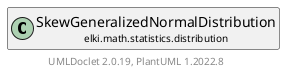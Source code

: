 @startuml
    remove .*\.(Instance|Par|Parameterizer|Factory)$
    set namespaceSeparator none
    hide empty fields
    hide empty methods

    class "<size:14>SkewGeneralizedNormalDistribution.Par\n<size:10>elki.math.statistics.distribution" as elki.math.statistics.distribution.SkewGeneralizedNormalDistribution.Par [[SkewGeneralizedNormalDistribution.Par.html]] {
        {static} +SKEW_ID: OptionID
        ~mean: double
        ~sigma: double
        ~skew: double
        +configure(Parameterization): void
        +make(): SkewGeneralizedNormalDistribution
    }

    interface "<size:14>Distribution.Parameterizer\n<size:10>elki.math.statistics.distribution" as elki.math.statistics.distribution.Distribution.Parameterizer [[Distribution.Parameterizer.html]]
    class "<size:14>SkewGeneralizedNormalDistribution\n<size:10>elki.math.statistics.distribution" as elki.math.statistics.distribution.SkewGeneralizedNormalDistribution [[SkewGeneralizedNormalDistribution.html]]

    elki.math.statistics.distribution.Distribution.Parameterizer <|.. elki.math.statistics.distribution.SkewGeneralizedNormalDistribution.Par
    elki.math.statistics.distribution.SkewGeneralizedNormalDistribution +-- elki.math.statistics.distribution.SkewGeneralizedNormalDistribution.Par

    center footer UMLDoclet 2.0.19, PlantUML 1.2022.8
@enduml
